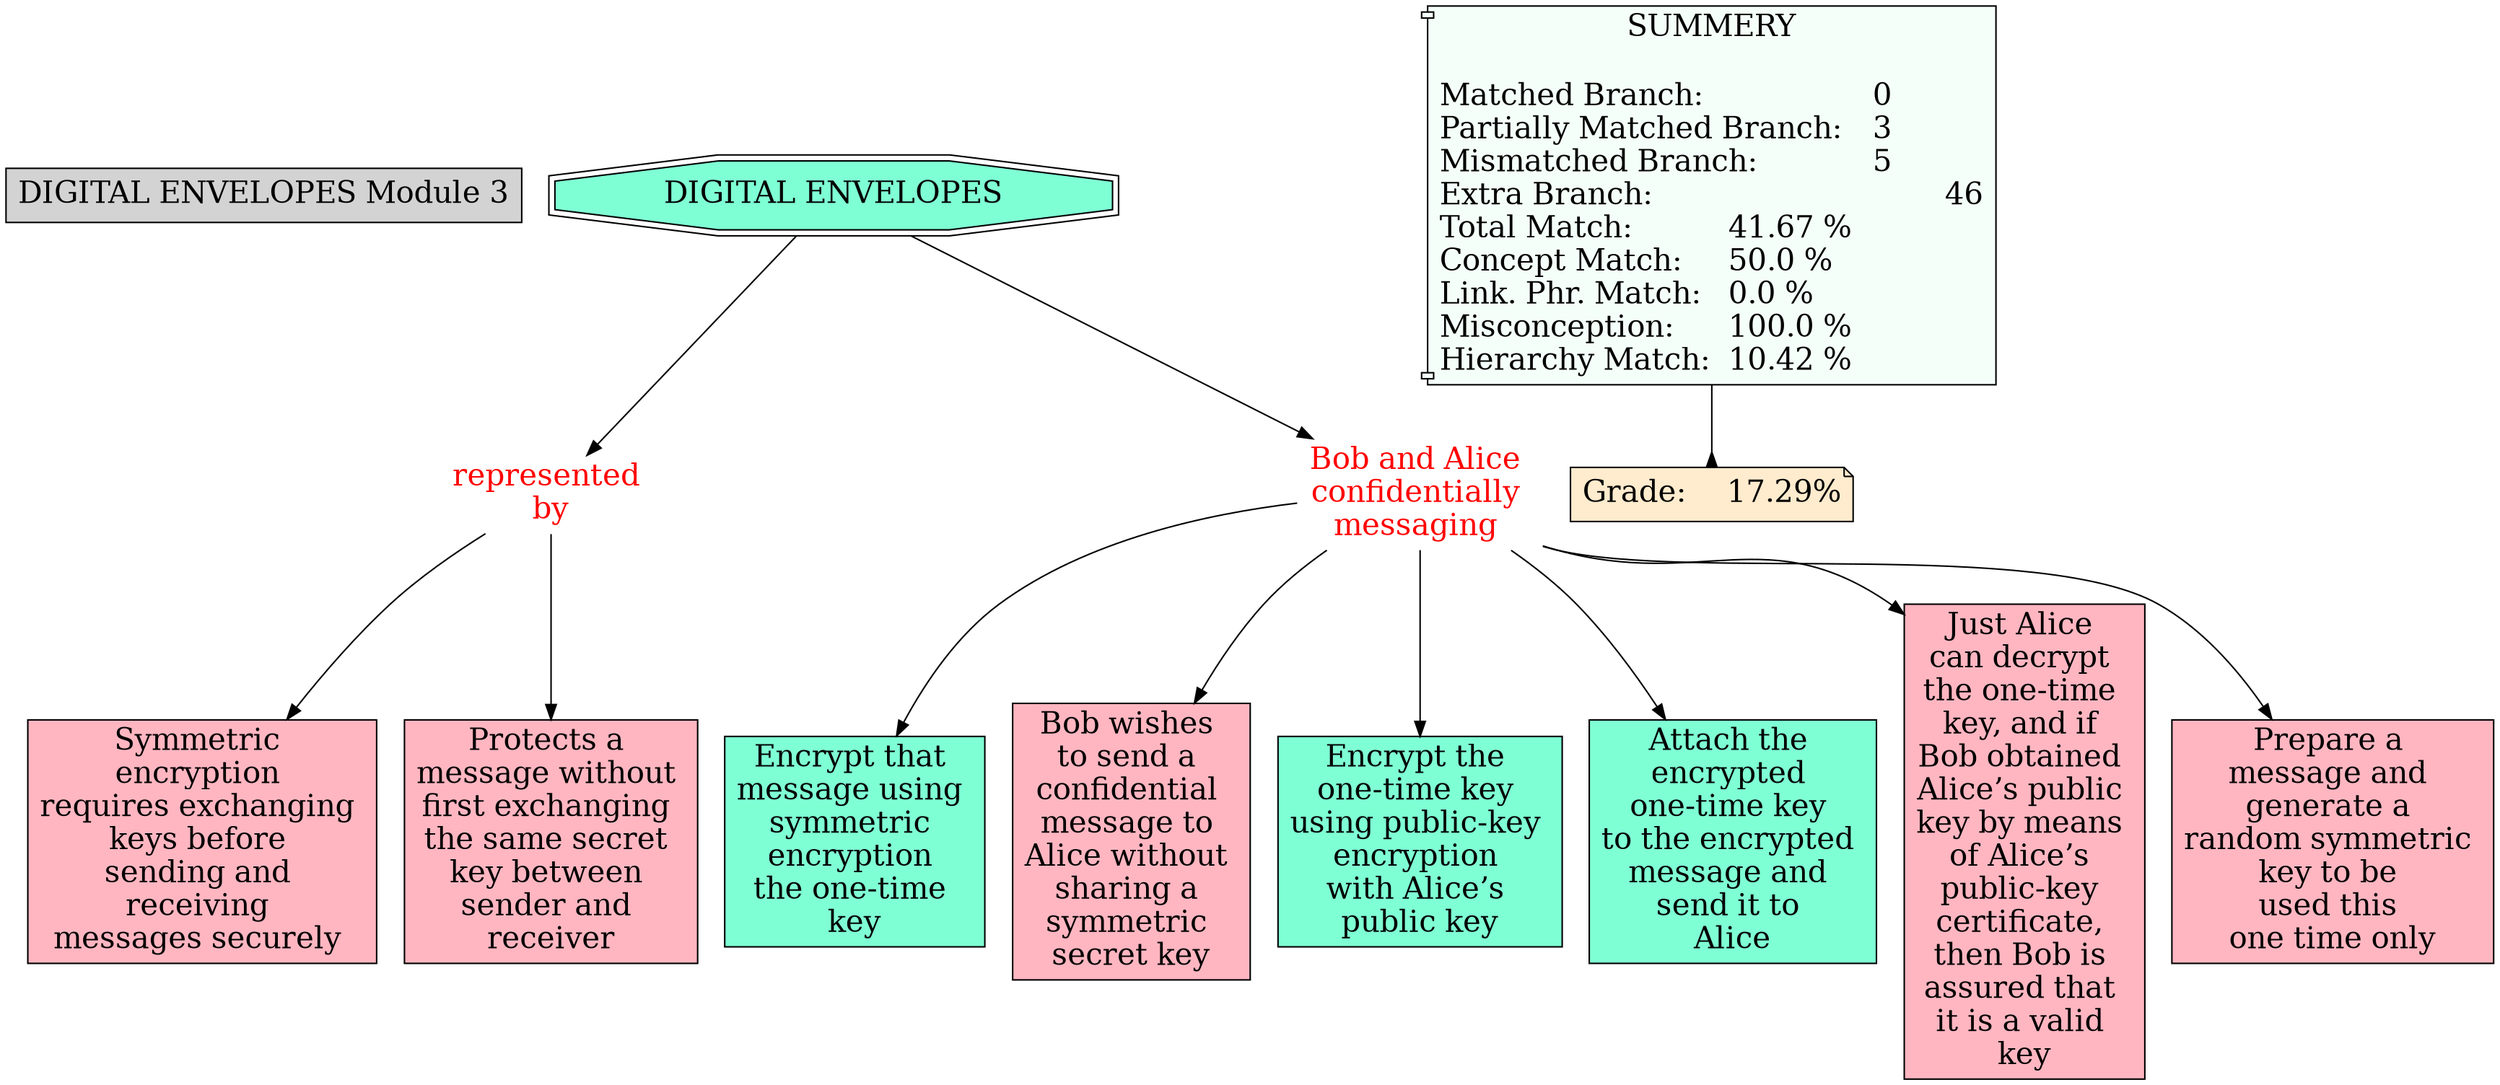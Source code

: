 // The Round Table
digraph {
	"1S6343KZ1-1JBPCW1-1QM6" [label="DIGITAL ENVELOPES Module 3" Gsplines=true fontsize=20 shape=rect style=filled]
	"1S633XRNL-24BW40M-1PDY" [label="represented 
by" Gsplines=true fontcolor=red fontsize=20 shape=none]
	"1S633XRNL-6SW8F9-1PBL" [label="Symmetric 
encryption 
requires exchanging 
keys before 
sending and 
receiving 
messages securely 
" Gsplines=true fillcolor="#FFB6C1" fontsize=20 shape=rect style=filled]
	"1S633XRNL-24BW40M-1PDY" -> "1S633XRNL-6SW8F9-1PBL" [constraint=true]
	"1S633XRNL-24BW40M-1PDY" [label="represented 
by" Gsplines=true fontcolor=red fontsize=20 shape=none]
	"1S633XRNL-22R2SW0-1PBG" [label="Protects a 
message without 
first exchanging 
the same secret 
key between 
sender and 
receiver" Gsplines=true fillcolor="#FFB6C1" fontsize=20 shape=rect style=filled]
	"1S633XRNL-24BW40M-1PDY" -> "1S633XRNL-22R2SW0-1PBG" [constraint=true]
	"1S633XRNL-1F630MC-1PCL" [label="Bob and Alice 
confidentially 
messaging 
" Gsplines=true fontcolor=red fontsize=20 shape=none]
	"1S633XRNL-1GSQYQS-1PBZ" [label="Encrypt that 
message using 
symmetric 
encryption 
the one-time 
key" Gsplines=true fillcolor=aquamarine fontsize=20 shape=rect style=filled]
	"1S633XRNL-1F630MC-1PCL" -> "1S633XRNL-1GSQYQS-1PBZ" [constraint=true]
	"1S633XRNL-1F630MC-1PCL" [label="Bob and Alice 
confidentially 
messaging 
" Gsplines=true fontcolor=red fontsize=20 shape=none]
	"1S633XRNL-TN6C0M-1PBP" [label="Bob wishes 
to send a 
confidential 
message to 
Alice without 
sharing a 
symmetric 
secret key
" Gsplines=true fillcolor="#FFB6C1" fontsize=20 shape=rect style=filled]
	"1S633XRNL-1F630MC-1PCL" -> "1S633XRNL-TN6C0M-1PBP" [constraint=true]
	"1S633XRNL-1F630MC-1PCL" [label="Bob and Alice 
confidentially 
messaging 
" Gsplines=true fontcolor=red fontsize=20 shape=none]
	"1S633XRNL-1RT6Z4N-1PC2" [label="Encrypt the 
one-time key 
using public-key 
encryption 
with Alice’s 
public key
" Gsplines=true fillcolor=aquamarine fontsize=20 shape=rect style=filled]
	"1S633XRNL-1F630MC-1PCL" -> "1S633XRNL-1RT6Z4N-1PC2" [constraint=true]
	"1S633XRNL-1F630MC-1PCL" [label="Bob and Alice 
confidentially 
messaging 
" Gsplines=true fontcolor=red fontsize=20 shape=none]
	"1S633XRNL-9BJ8DG-1PC5" [label="Attach the 
encrypted 
one-time key 
to the encrypted 
message and 
send it to 
Alice" Gsplines=true fillcolor=aquamarine fontsize=20 shape=rect style=filled]
	"1S633XRNL-1F630MC-1PCL" -> "1S633XRNL-9BJ8DG-1PC5" [constraint=true]
	"1S633XRNL-1F630MC-1PCL" [label="Bob and Alice 
confidentially 
messaging 
" Gsplines=true fontcolor=red fontsize=20 shape=none]
	"1S633XRNL-23X5B4K-1PC8" [label="Just Alice 
can decrypt 
the one-time 
key, and if 
Bob obtained 
Alice’s public 
key by means 
of Alice’s 
public-key 
certificate, 
then Bob is 
assured that 
it is a valid 
key" Gsplines=true fillcolor="#FFB6C1" fontsize=20 shape=rect style=filled]
	"1S633XRNL-1F630MC-1PCL" -> "1S633XRNL-23X5B4K-1PC8" [constraint=true]
	"1S633XRNL-1F630MC-1PCL" [label="Bob and Alice 
confidentially 
messaging 
" Gsplines=true fontcolor=red fontsize=20 shape=none]
	"1S633XRNL-1KHTVY0-1PBS" [label="Prepare a 
message and 
generate a 
random symmetric 
key to be 
used this 
one time only
" Gsplines=true fillcolor="#FFB6C1" fontsize=20 shape=rect style=filled]
	"1S633XRNL-1F630MC-1PCL" -> "1S633XRNL-1KHTVY0-1PBS" [constraint=true]
	"1S633XRNL-208NNXF-1PBW" [label="DIGITAL ENVELOPES
" Gsplines=true fillcolor=aquamarine fontsize=20 shape=doubleoctagon style=filled]
	"1S633XRNL-24BW40M-1PDY" [label="represented 
by" Gsplines=true fontcolor=red fontsize=20 shape=none]
	"1S633XRNL-208NNXF-1PBW" -> "1S633XRNL-24BW40M-1PDY" [constraint=true]
	"1S633XRNL-208NNXF-1PBW" [label="DIGITAL ENVELOPES
" Gsplines=true fillcolor=aquamarine fontsize=20 shape=doubleoctagon style=filled]
	"1S633XRNL-1F630MC-1PCL" [label="Bob and Alice 
confidentially 
messaging 
" Gsplines=true fontcolor=red fontsize=20 shape=none]
	"1S633XRNL-208NNXF-1PBW" -> "1S633XRNL-1F630MC-1PCL" [constraint=true]
	Stat [label="SUMMERY

Matched Branch:			0\lPartially Matched Branch:	3\lMismatched Branch:		5\lExtra Branch:				46\lTotal Match:		41.67 %\lConcept Match:	50.0 %\lLink. Phr. Match:	0.0 %\lMisconception:	100.0 %\lHierarchy Match:	10.42 %\l" Gsplines=true fillcolor="#F5FFFA" fontsize=20 shape=component style=filled]
	Grade [label="Grade:	17.29%" Gsplines=true fillcolor="#FFEBCD" fontsize=20 shape=note style=filled]
	Stat -> Grade [arrowhead=inv color=black constraint=true]
}
